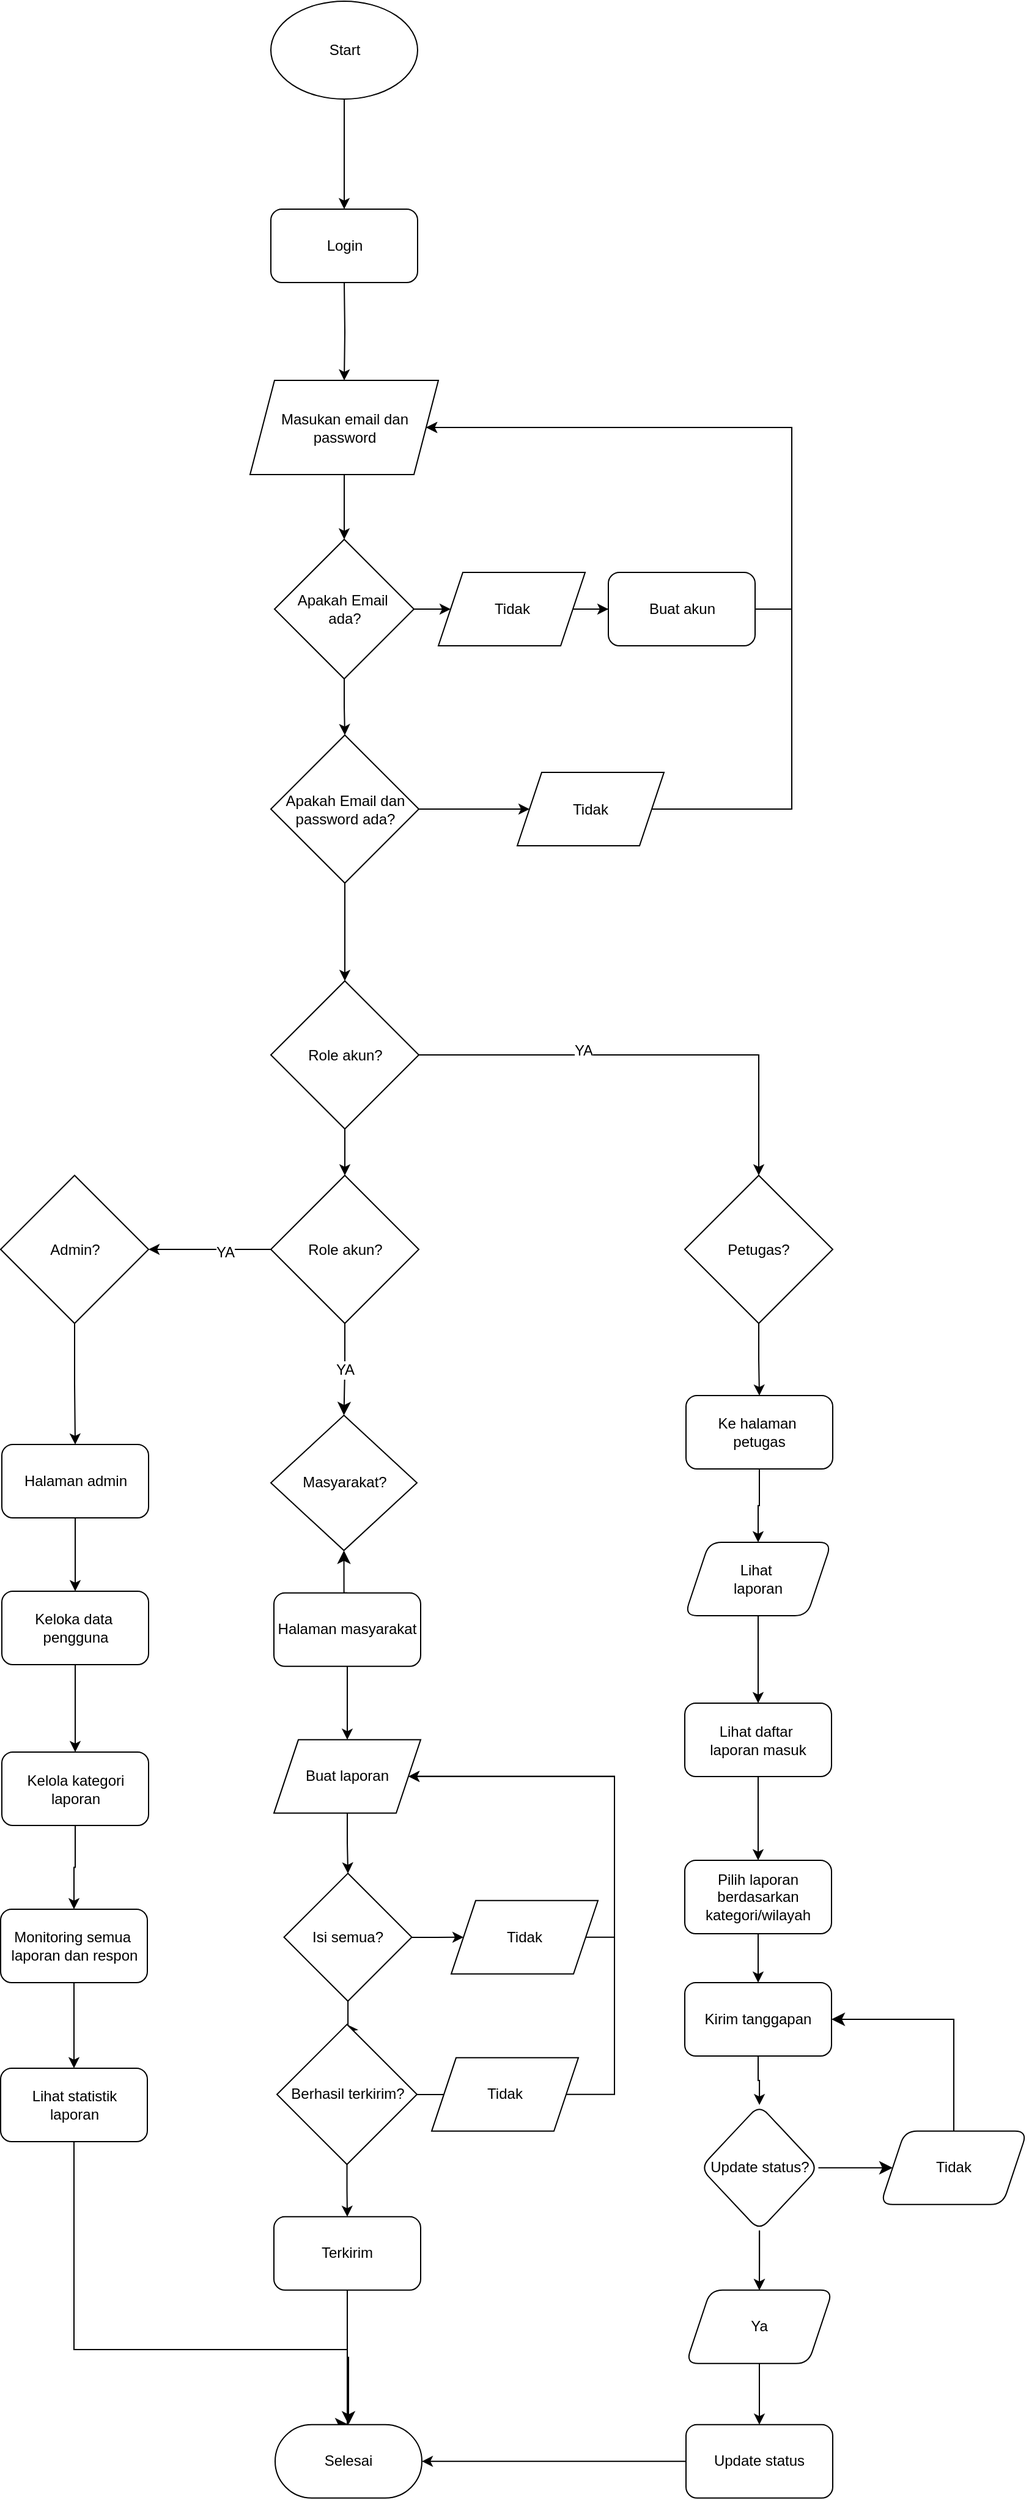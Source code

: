 <mxfile version="28.1.1">
  <diagram name="Halaman-1" id="KejctSHkOfWOJK5oEkC1">
    <mxGraphModel dx="-82" dy="1098" grid="1" gridSize="10" guides="1" tooltips="1" connect="1" arrows="1" fold="1" page="1" pageScale="1" pageWidth="827" pageHeight="1169" background="#FFFFFF" math="0" shadow="0">
      <root>
        <mxCell id="0" />
        <mxCell id="1" parent="0" />
        <mxCell id="xTBfoUBhAIxSv1VB99wt-36" value="" style="edgeStyle=orthogonalEdgeStyle;rounded=0;orthogonalLoop=1;jettySize=auto;html=1;" edge="1" parent="1" source="xTBfoUBhAIxSv1VB99wt-37">
          <mxGeometry relative="1" as="geometry">
            <mxPoint x="2061.5" y="850" as="targetPoint" />
          </mxGeometry>
        </mxCell>
        <mxCell id="xTBfoUBhAIxSv1VB99wt-37" value="Start" style="ellipse;whiteSpace=wrap;html=1;" vertex="1" parent="1">
          <mxGeometry x="2001.5" y="680" width="120" height="80" as="geometry" />
        </mxCell>
        <mxCell id="xTBfoUBhAIxSv1VB99wt-38" value="" style="edgeStyle=orthogonalEdgeStyle;rounded=0;orthogonalLoop=1;jettySize=auto;html=1;" edge="1" parent="1" target="xTBfoUBhAIxSv1VB99wt-40">
          <mxGeometry relative="1" as="geometry">
            <mxPoint x="2061.5" y="910" as="sourcePoint" />
          </mxGeometry>
        </mxCell>
        <mxCell id="xTBfoUBhAIxSv1VB99wt-39" value="" style="edgeStyle=orthogonalEdgeStyle;rounded=0;orthogonalLoop=1;jettySize=auto;html=1;" edge="1" parent="1" source="xTBfoUBhAIxSv1VB99wt-40" target="xTBfoUBhAIxSv1VB99wt-43">
          <mxGeometry relative="1" as="geometry" />
        </mxCell>
        <mxCell id="xTBfoUBhAIxSv1VB99wt-40" value="Masukan email dan password" style="shape=parallelogram;perimeter=parallelogramPerimeter;whiteSpace=wrap;html=1;fixedSize=1;" vertex="1" parent="1">
          <mxGeometry x="1984.5" y="990" width="154" height="77" as="geometry" />
        </mxCell>
        <mxCell id="xTBfoUBhAIxSv1VB99wt-41" value="" style="edgeStyle=orthogonalEdgeStyle;rounded=0;orthogonalLoop=1;jettySize=auto;html=1;" edge="1" parent="1" source="xTBfoUBhAIxSv1VB99wt-43" target="xTBfoUBhAIxSv1VB99wt-46">
          <mxGeometry relative="1" as="geometry" />
        </mxCell>
        <mxCell id="xTBfoUBhAIxSv1VB99wt-42" value="" style="edgeStyle=orthogonalEdgeStyle;rounded=0;orthogonalLoop=1;jettySize=auto;html=1;" edge="1" parent="1" source="xTBfoUBhAIxSv1VB99wt-43" target="xTBfoUBhAIxSv1VB99wt-48">
          <mxGeometry relative="1" as="geometry" />
        </mxCell>
        <mxCell id="xTBfoUBhAIxSv1VB99wt-43" value="Apakah Email&amp;nbsp;&lt;br&gt;ada?" style="rhombus;whiteSpace=wrap;html=1;" vertex="1" parent="1">
          <mxGeometry x="2004.5" y="1120" width="114" height="114" as="geometry" />
        </mxCell>
        <mxCell id="xTBfoUBhAIxSv1VB99wt-44" value="" style="edgeStyle=orthogonalEdgeStyle;rounded=0;orthogonalLoop=1;jettySize=auto;html=1;" edge="1" parent="1" source="xTBfoUBhAIxSv1VB99wt-46" target="xTBfoUBhAIxSv1VB99wt-50">
          <mxGeometry relative="1" as="geometry" />
        </mxCell>
        <mxCell id="xTBfoUBhAIxSv1VB99wt-45" value="" style="edgeStyle=orthogonalEdgeStyle;rounded=0;orthogonalLoop=1;jettySize=auto;html=1;" edge="1" parent="1" source="xTBfoUBhAIxSv1VB99wt-46" target="xTBfoUBhAIxSv1VB99wt-53">
          <mxGeometry relative="1" as="geometry" />
        </mxCell>
        <mxCell id="xTBfoUBhAIxSv1VB99wt-46" value="Apakah Email dan&lt;div&gt;password ada?&lt;/div&gt;" style="rhombus;whiteSpace=wrap;html=1;" vertex="1" parent="1">
          <mxGeometry x="2001.5" y="1280" width="121" height="121" as="geometry" />
        </mxCell>
        <mxCell id="xTBfoUBhAIxSv1VB99wt-47" style="edgeStyle=orthogonalEdgeStyle;rounded=0;orthogonalLoop=1;jettySize=auto;html=1;exitX=1;exitY=0.5;exitDx=0;exitDy=0;" edge="1" parent="1" source="xTBfoUBhAIxSv1VB99wt-48" target="xTBfoUBhAIxSv1VB99wt-76">
          <mxGeometry relative="1" as="geometry" />
        </mxCell>
        <mxCell id="xTBfoUBhAIxSv1VB99wt-48" value="Tidak" style="shape=parallelogram;perimeter=parallelogramPerimeter;whiteSpace=wrap;html=1;fixedSize=1;" vertex="1" parent="1">
          <mxGeometry x="2138.5" y="1147" width="120" height="60" as="geometry" />
        </mxCell>
        <mxCell id="xTBfoUBhAIxSv1VB99wt-49" style="edgeStyle=orthogonalEdgeStyle;rounded=0;orthogonalLoop=1;jettySize=auto;html=1;entryX=1;entryY=0.5;entryDx=0;entryDy=0;" edge="1" parent="1" source="xTBfoUBhAIxSv1VB99wt-50" target="xTBfoUBhAIxSv1VB99wt-40">
          <mxGeometry relative="1" as="geometry">
            <Array as="points">
              <mxPoint x="2427.5" y="1341" />
              <mxPoint x="2427.5" y="1029" />
            </Array>
          </mxGeometry>
        </mxCell>
        <mxCell id="xTBfoUBhAIxSv1VB99wt-50" value="Tidak" style="shape=parallelogram;perimeter=parallelogramPerimeter;whiteSpace=wrap;html=1;fixedSize=1;" vertex="1" parent="1">
          <mxGeometry x="2203" y="1310.5" width="120" height="60" as="geometry" />
        </mxCell>
        <mxCell id="xTBfoUBhAIxSv1VB99wt-51" value="" style="edgeStyle=orthogonalEdgeStyle;rounded=0;orthogonalLoop=1;jettySize=auto;html=1;" edge="1" parent="1" source="xTBfoUBhAIxSv1VB99wt-53" target="xTBfoUBhAIxSv1VB99wt-56">
          <mxGeometry relative="1" as="geometry" />
        </mxCell>
        <mxCell id="xTBfoUBhAIxSv1VB99wt-131" value="YA" style="edgeLabel;html=1;align=center;verticalAlign=middle;resizable=0;points=[];fontSize=12;" vertex="1" connectable="0" parent="xTBfoUBhAIxSv1VB99wt-51">
          <mxGeometry x="-0.286" y="4" relative="1" as="geometry">
            <mxPoint as="offset" />
          </mxGeometry>
        </mxCell>
        <mxCell id="xTBfoUBhAIxSv1VB99wt-52" value="" style="edgeStyle=orthogonalEdgeStyle;rounded=0;orthogonalLoop=1;jettySize=auto;html=1;" edge="1" parent="1" source="xTBfoUBhAIxSv1VB99wt-53" target="xTBfoUBhAIxSv1VB99wt-59">
          <mxGeometry relative="1" as="geometry" />
        </mxCell>
        <mxCell id="xTBfoUBhAIxSv1VB99wt-53" value="Role akun?" style="rhombus;whiteSpace=wrap;html=1;" vertex="1" parent="1">
          <mxGeometry x="2001.5" y="1481" width="121" height="121" as="geometry" />
        </mxCell>
        <mxCell id="xTBfoUBhAIxSv1VB99wt-54" style="edgeStyle=orthogonalEdgeStyle;rounded=0;orthogonalLoop=1;jettySize=auto;html=1;entryX=1;entryY=0.5;entryDx=0;entryDy=0;" edge="1" parent="1" target="xTBfoUBhAIxSv1VB99wt-40">
          <mxGeometry relative="1" as="geometry">
            <mxPoint x="2397.5" y="1177" as="sourcePoint" />
            <Array as="points">
              <mxPoint x="2427.5" y="1177" />
              <mxPoint x="2427.5" y="1029" />
            </Array>
          </mxGeometry>
        </mxCell>
        <mxCell id="xTBfoUBhAIxSv1VB99wt-55" value="" style="edgeStyle=orthogonalEdgeStyle;rounded=0;orthogonalLoop=1;jettySize=auto;html=1;" edge="1" parent="1" source="xTBfoUBhAIxSv1VB99wt-56" target="xTBfoUBhAIxSv1VB99wt-96">
          <mxGeometry relative="1" as="geometry" />
        </mxCell>
        <mxCell id="xTBfoUBhAIxSv1VB99wt-56" value="Petugas?" style="rhombus;whiteSpace=wrap;html=1;" vertex="1" parent="1">
          <mxGeometry x="2340" y="1640" width="121" height="121" as="geometry" />
        </mxCell>
        <mxCell id="xTBfoUBhAIxSv1VB99wt-57" value="" style="edgeStyle=orthogonalEdgeStyle;rounded=0;orthogonalLoop=1;jettySize=auto;html=1;" edge="1" parent="1" source="xTBfoUBhAIxSv1VB99wt-59" target="xTBfoUBhAIxSv1VB99wt-61">
          <mxGeometry relative="1" as="geometry" />
        </mxCell>
        <mxCell id="xTBfoUBhAIxSv1VB99wt-132" value="YA" style="edgeLabel;html=1;align=center;verticalAlign=middle;resizable=0;points=[];fontSize=12;" vertex="1" connectable="0" parent="xTBfoUBhAIxSv1VB99wt-57">
          <mxGeometry x="-0.248" y="2" relative="1" as="geometry">
            <mxPoint as="offset" />
          </mxGeometry>
        </mxCell>
        <mxCell id="xTBfoUBhAIxSv1VB99wt-127" value="YA" style="edgeStyle=orthogonalEdgeStyle;rounded=0;orthogonalLoop=1;jettySize=auto;html=1;exitX=0.5;exitY=1;exitDx=0;exitDy=0;entryX=0.5;entryY=0;entryDx=0;entryDy=0;fontSize=12;startSize=8;endSize=8;" edge="1" parent="1" source="xTBfoUBhAIxSv1VB99wt-59" target="xTBfoUBhAIxSv1VB99wt-126">
          <mxGeometry relative="1" as="geometry" />
        </mxCell>
        <mxCell id="xTBfoUBhAIxSv1VB99wt-59" value="Role akun?" style="rhombus;whiteSpace=wrap;html=1;" vertex="1" parent="1">
          <mxGeometry x="2001.5" y="1640" width="121" height="121" as="geometry" />
        </mxCell>
        <mxCell id="xTBfoUBhAIxSv1VB99wt-60" value="" style="edgeStyle=orthogonalEdgeStyle;rounded=0;orthogonalLoop=1;jettySize=auto;html=1;" edge="1" parent="1" source="xTBfoUBhAIxSv1VB99wt-61" target="xTBfoUBhAIxSv1VB99wt-85">
          <mxGeometry relative="1" as="geometry" />
        </mxCell>
        <mxCell id="xTBfoUBhAIxSv1VB99wt-61" value="Admin?" style="rhombus;whiteSpace=wrap;html=1;" vertex="1" parent="1">
          <mxGeometry x="1780.5" y="1640" width="121" height="121" as="geometry" />
        </mxCell>
        <mxCell id="xTBfoUBhAIxSv1VB99wt-64" value="" style="edgeStyle=orthogonalEdgeStyle;rounded=0;orthogonalLoop=1;jettySize=auto;html=1;" edge="1" parent="1" source="xTBfoUBhAIxSv1VB99wt-65" target="xTBfoUBhAIxSv1VB99wt-68">
          <mxGeometry relative="1" as="geometry" />
        </mxCell>
        <mxCell id="xTBfoUBhAIxSv1VB99wt-65" value="Buat laporan" style="shape=parallelogram;perimeter=parallelogramPerimeter;whiteSpace=wrap;html=1;fixedSize=1;" vertex="1" parent="1">
          <mxGeometry x="2004" y="2101.41" width="120" height="60" as="geometry" />
        </mxCell>
        <mxCell id="xTBfoUBhAIxSv1VB99wt-66" value="" style="edgeStyle=orthogonalEdgeStyle;rounded=0;orthogonalLoop=1;jettySize=auto;html=1;" edge="1" parent="1" source="xTBfoUBhAIxSv1VB99wt-68" target="xTBfoUBhAIxSv1VB99wt-71">
          <mxGeometry relative="1" as="geometry" />
        </mxCell>
        <mxCell id="xTBfoUBhAIxSv1VB99wt-67" value="" style="edgeStyle=orthogonalEdgeStyle;rounded=0;orthogonalLoop=1;jettySize=auto;html=1;" edge="1" parent="1" source="xTBfoUBhAIxSv1VB99wt-68" target="xTBfoUBhAIxSv1VB99wt-81">
          <mxGeometry relative="1" as="geometry" />
        </mxCell>
        <mxCell id="xTBfoUBhAIxSv1VB99wt-68" value="Isi semua?" style="rhombus;whiteSpace=wrap;html=1;" vertex="1" parent="1">
          <mxGeometry x="2012.25" y="2210.66" width="104.5" height="104.5" as="geometry" />
        </mxCell>
        <mxCell id="xTBfoUBhAIxSv1VB99wt-69" value="" style="edgeStyle=orthogonalEdgeStyle;rounded=0;orthogonalLoop=1;jettySize=auto;html=1;" edge="1" parent="1" source="xTBfoUBhAIxSv1VB99wt-71" target="xTBfoUBhAIxSv1VB99wt-74">
          <mxGeometry relative="1" as="geometry" />
        </mxCell>
        <mxCell id="xTBfoUBhAIxSv1VB99wt-70" value="" style="edgeStyle=orthogonalEdgeStyle;rounded=0;orthogonalLoop=1;jettySize=auto;html=1;" edge="1" parent="1" source="xTBfoUBhAIxSv1VB99wt-71" target="xTBfoUBhAIxSv1VB99wt-83">
          <mxGeometry relative="1" as="geometry" />
        </mxCell>
        <mxCell id="xTBfoUBhAIxSv1VB99wt-71" value="Berhasil terkirim?" style="rhombus;whiteSpace=wrap;html=1;" vertex="1" parent="1">
          <mxGeometry x="2006.5" y="2334.16" width="114.5" height="114.5" as="geometry" />
        </mxCell>
        <mxCell id="xTBfoUBhAIxSv1VB99wt-129" style="edgeStyle=orthogonalEdgeStyle;rounded=0;orthogonalLoop=1;jettySize=auto;html=1;entryX=0.5;entryY=0;entryDx=0;entryDy=0;fontSize=12;startSize=8;endSize=8;" edge="1" parent="1" source="xTBfoUBhAIxSv1VB99wt-74" target="xTBfoUBhAIxSv1VB99wt-112">
          <mxGeometry relative="1" as="geometry" />
        </mxCell>
        <mxCell id="xTBfoUBhAIxSv1VB99wt-74" value="Terkirim" style="rounded=1;whiteSpace=wrap;html=1;" vertex="1" parent="1">
          <mxGeometry x="2004" y="2491.41" width="120" height="60" as="geometry" />
        </mxCell>
        <mxCell id="xTBfoUBhAIxSv1VB99wt-75" value="Login" style="rounded=1;whiteSpace=wrap;html=1;" vertex="1" parent="1">
          <mxGeometry x="2001.5" y="850" width="120" height="60" as="geometry" />
        </mxCell>
        <mxCell id="xTBfoUBhAIxSv1VB99wt-76" value="Buat akun" style="rounded=1;whiteSpace=wrap;html=1;" vertex="1" parent="1">
          <mxGeometry x="2277.5" y="1147" width="120" height="60" as="geometry" />
        </mxCell>
        <mxCell id="xTBfoUBhAIxSv1VB99wt-77" style="edgeStyle=orthogonalEdgeStyle;rounded=0;orthogonalLoop=1;jettySize=auto;html=1;entryX=0.5;entryY=0;entryDx=0;entryDy=0;" edge="1" parent="1" source="xTBfoUBhAIxSv1VB99wt-78" target="xTBfoUBhAIxSv1VB99wt-65">
          <mxGeometry relative="1" as="geometry" />
        </mxCell>
        <mxCell id="xTBfoUBhAIxSv1VB99wt-128" style="edgeStyle=orthogonalEdgeStyle;rounded=0;orthogonalLoop=1;jettySize=auto;html=1;exitX=0.5;exitY=0;exitDx=0;exitDy=0;entryX=0.5;entryY=1;entryDx=0;entryDy=0;fontSize=12;startSize=8;endSize=8;" edge="1" parent="1" source="xTBfoUBhAIxSv1VB99wt-78" target="xTBfoUBhAIxSv1VB99wt-126">
          <mxGeometry relative="1" as="geometry" />
        </mxCell>
        <mxCell id="xTBfoUBhAIxSv1VB99wt-78" value="Halaman masyarakat" style="rounded=1;whiteSpace=wrap;html=1;" vertex="1" parent="1">
          <mxGeometry x="2004" y="1981.41" width="120" height="60" as="geometry" />
        </mxCell>
        <mxCell id="xTBfoUBhAIxSv1VB99wt-80" style="edgeStyle=orthogonalEdgeStyle;rounded=0;orthogonalLoop=1;jettySize=auto;html=1;entryX=1;entryY=0.5;entryDx=0;entryDy=0;" edge="1" parent="1" source="xTBfoUBhAIxSv1VB99wt-81" target="xTBfoUBhAIxSv1VB99wt-65">
          <mxGeometry relative="1" as="geometry">
            <Array as="points">
              <mxPoint x="2282.5" y="2262.41" />
              <mxPoint x="2282.5" y="2131.41" />
            </Array>
          </mxGeometry>
        </mxCell>
        <mxCell id="xTBfoUBhAIxSv1VB99wt-81" value="Tidak" style="shape=parallelogram;perimeter=parallelogramPerimeter;whiteSpace=wrap;html=1;fixedSize=1;" vertex="1" parent="1">
          <mxGeometry x="2149" y="2232.91" width="120" height="60" as="geometry" />
        </mxCell>
        <mxCell id="xTBfoUBhAIxSv1VB99wt-82" style="edgeStyle=orthogonalEdgeStyle;rounded=0;orthogonalLoop=1;jettySize=auto;html=1;entryX=1;entryY=0.5;entryDx=0;entryDy=0;" edge="1" parent="1" source="xTBfoUBhAIxSv1VB99wt-83" target="xTBfoUBhAIxSv1VB99wt-65">
          <mxGeometry relative="1" as="geometry">
            <Array as="points">
              <mxPoint x="2282.5" y="2391.41" />
              <mxPoint x="2282.5" y="2131.41" />
            </Array>
          </mxGeometry>
        </mxCell>
        <mxCell id="xTBfoUBhAIxSv1VB99wt-83" value="Tidak" style="shape=parallelogram;perimeter=parallelogramPerimeter;whiteSpace=wrap;html=1;fixedSize=1;" vertex="1" parent="1">
          <mxGeometry x="2133" y="2361.41" width="120" height="60" as="geometry" />
        </mxCell>
        <mxCell id="xTBfoUBhAIxSv1VB99wt-84" value="" style="edgeStyle=orthogonalEdgeStyle;rounded=0;orthogonalLoop=1;jettySize=auto;html=1;" edge="1" parent="1" source="xTBfoUBhAIxSv1VB99wt-85" target="xTBfoUBhAIxSv1VB99wt-87">
          <mxGeometry relative="1" as="geometry" />
        </mxCell>
        <mxCell id="xTBfoUBhAIxSv1VB99wt-85" value="Halaman admin" style="rounded=1;whiteSpace=wrap;html=1;" vertex="1" parent="1">
          <mxGeometry x="1781.5" y="1860" width="120" height="60" as="geometry" />
        </mxCell>
        <mxCell id="xTBfoUBhAIxSv1VB99wt-86" value="" style="edgeStyle=orthogonalEdgeStyle;rounded=0;orthogonalLoop=1;jettySize=auto;html=1;" edge="1" parent="1" source="xTBfoUBhAIxSv1VB99wt-87" target="xTBfoUBhAIxSv1VB99wt-89">
          <mxGeometry relative="1" as="geometry" />
        </mxCell>
        <mxCell id="xTBfoUBhAIxSv1VB99wt-87" value="Keloka data&amp;nbsp;&lt;div&gt;pengguna&lt;/div&gt;" style="rounded=1;whiteSpace=wrap;html=1;" vertex="1" parent="1">
          <mxGeometry x="1781.5" y="1980" width="120" height="60" as="geometry" />
        </mxCell>
        <mxCell id="xTBfoUBhAIxSv1VB99wt-88" value="" style="edgeStyle=orthogonalEdgeStyle;rounded=0;orthogonalLoop=1;jettySize=auto;html=1;" edge="1" parent="1" source="xTBfoUBhAIxSv1VB99wt-89" target="xTBfoUBhAIxSv1VB99wt-91">
          <mxGeometry relative="1" as="geometry" />
        </mxCell>
        <mxCell id="xTBfoUBhAIxSv1VB99wt-89" value="Kelola kategori&lt;div&gt;laporan&lt;/div&gt;" style="rounded=1;whiteSpace=wrap;html=1;" vertex="1" parent="1">
          <mxGeometry x="1781.5" y="2111.5" width="120" height="60" as="geometry" />
        </mxCell>
        <mxCell id="xTBfoUBhAIxSv1VB99wt-90" value="" style="edgeStyle=orthogonalEdgeStyle;rounded=0;orthogonalLoop=1;jettySize=auto;html=1;" edge="1" parent="1" source="xTBfoUBhAIxSv1VB99wt-91" target="xTBfoUBhAIxSv1VB99wt-93">
          <mxGeometry relative="1" as="geometry" />
        </mxCell>
        <mxCell id="xTBfoUBhAIxSv1VB99wt-91" value="Monitoring semua&amp;nbsp;&lt;div&gt;laporan dan respon&lt;/div&gt;" style="rounded=1;whiteSpace=wrap;html=1;" vertex="1" parent="1">
          <mxGeometry x="1780.5" y="2240" width="120" height="60" as="geometry" />
        </mxCell>
        <mxCell id="xTBfoUBhAIxSv1VB99wt-130" style="edgeStyle=orthogonalEdgeStyle;rounded=0;orthogonalLoop=1;jettySize=auto;html=1;exitX=0.5;exitY=1;exitDx=0;exitDy=0;entryX=0.5;entryY=0;entryDx=0;entryDy=0;fontSize=12;startSize=8;endSize=8;" edge="1" parent="1" source="xTBfoUBhAIxSv1VB99wt-93" target="xTBfoUBhAIxSv1VB99wt-112">
          <mxGeometry relative="1" as="geometry">
            <Array as="points">
              <mxPoint x="1841" y="2600" />
              <mxPoint x="2064" y="2600" />
            </Array>
          </mxGeometry>
        </mxCell>
        <mxCell id="xTBfoUBhAIxSv1VB99wt-93" value="Lihat statistik&lt;div&gt;laporan&lt;/div&gt;" style="rounded=1;whiteSpace=wrap;html=1;" vertex="1" parent="1">
          <mxGeometry x="1780.5" y="2370" width="120" height="60" as="geometry" />
        </mxCell>
        <mxCell id="xTBfoUBhAIxSv1VB99wt-95" value="" style="edgeStyle=orthogonalEdgeStyle;rounded=0;orthogonalLoop=1;jettySize=auto;html=1;" edge="1" parent="1" source="xTBfoUBhAIxSv1VB99wt-96" target="xTBfoUBhAIxSv1VB99wt-98">
          <mxGeometry relative="1" as="geometry" />
        </mxCell>
        <mxCell id="xTBfoUBhAIxSv1VB99wt-96" value="Ke halaman&amp;nbsp;&lt;div&gt;petugas&lt;/div&gt;" style="rounded=1;whiteSpace=wrap;html=1;" vertex="1" parent="1">
          <mxGeometry x="2341" y="1820" width="120" height="60" as="geometry" />
        </mxCell>
        <mxCell id="xTBfoUBhAIxSv1VB99wt-97" value="" style="edgeStyle=orthogonalEdgeStyle;rounded=0;orthogonalLoop=1;jettySize=auto;html=1;" edge="1" parent="1" source="xTBfoUBhAIxSv1VB99wt-98" target="xTBfoUBhAIxSv1VB99wt-100">
          <mxGeometry relative="1" as="geometry" />
        </mxCell>
        <mxCell id="xTBfoUBhAIxSv1VB99wt-98" value="Lihat&amp;nbsp;&lt;div&gt;laporan&lt;/div&gt;" style="shape=parallelogram;perimeter=parallelogramPerimeter;whiteSpace=wrap;html=1;fixedSize=1;rounded=1;" vertex="1" parent="1">
          <mxGeometry x="2340" y="1940" width="120" height="60" as="geometry" />
        </mxCell>
        <mxCell id="xTBfoUBhAIxSv1VB99wt-99" value="" style="edgeStyle=orthogonalEdgeStyle;rounded=0;orthogonalLoop=1;jettySize=auto;html=1;" edge="1" parent="1" source="xTBfoUBhAIxSv1VB99wt-100" target="xTBfoUBhAIxSv1VB99wt-102">
          <mxGeometry relative="1" as="geometry" />
        </mxCell>
        <mxCell id="xTBfoUBhAIxSv1VB99wt-100" value="Lihat daftar&amp;nbsp;&lt;div&gt;laporan masuk&lt;/div&gt;" style="whiteSpace=wrap;html=1;rounded=1;" vertex="1" parent="1">
          <mxGeometry x="2340" y="2071.5" width="120" height="60" as="geometry" />
        </mxCell>
        <mxCell id="xTBfoUBhAIxSv1VB99wt-101" value="" style="edgeStyle=orthogonalEdgeStyle;rounded=0;orthogonalLoop=1;jettySize=auto;html=1;" edge="1" parent="1" source="xTBfoUBhAIxSv1VB99wt-102" target="xTBfoUBhAIxSv1VB99wt-104">
          <mxGeometry relative="1" as="geometry" />
        </mxCell>
        <mxCell id="xTBfoUBhAIxSv1VB99wt-102" value="Pilih laporan berdasarkan kategori/wilayah" style="whiteSpace=wrap;html=1;rounded=1;" vertex="1" parent="1">
          <mxGeometry x="2340" y="2200" width="120" height="60" as="geometry" />
        </mxCell>
        <mxCell id="xTBfoUBhAIxSv1VB99wt-103" value="" style="edgeStyle=orthogonalEdgeStyle;rounded=0;orthogonalLoop=1;jettySize=auto;html=1;" edge="1" parent="1" source="xTBfoUBhAIxSv1VB99wt-104" target="xTBfoUBhAIxSv1VB99wt-107">
          <mxGeometry relative="1" as="geometry" />
        </mxCell>
        <mxCell id="xTBfoUBhAIxSv1VB99wt-104" value="Kirim tanggapan" style="whiteSpace=wrap;html=1;rounded=1;" vertex="1" parent="1">
          <mxGeometry x="2340" y="2300" width="120" height="60" as="geometry" />
        </mxCell>
        <mxCell id="xTBfoUBhAIxSv1VB99wt-105" value="" style="edgeStyle=orthogonalEdgeStyle;rounded=0;orthogonalLoop=1;jettySize=auto;html=1;" edge="1" parent="1" source="xTBfoUBhAIxSv1VB99wt-107" target="xTBfoUBhAIxSv1VB99wt-109">
          <mxGeometry relative="1" as="geometry" />
        </mxCell>
        <mxCell id="xTBfoUBhAIxSv1VB99wt-108" value="" style="edgeStyle=orthogonalEdgeStyle;rounded=0;orthogonalLoop=1;jettySize=auto;html=1;" edge="1" parent="1" source="xTBfoUBhAIxSv1VB99wt-109" target="xTBfoUBhAIxSv1VB99wt-111">
          <mxGeometry relative="1" as="geometry" />
        </mxCell>
        <mxCell id="xTBfoUBhAIxSv1VB99wt-110" value="" style="edgeStyle=orthogonalEdgeStyle;rounded=0;orthogonalLoop=1;jettySize=auto;html=1;" edge="1" parent="1" source="xTBfoUBhAIxSv1VB99wt-111" target="xTBfoUBhAIxSv1VB99wt-112">
          <mxGeometry relative="1" as="geometry" />
        </mxCell>
        <mxCell id="xTBfoUBhAIxSv1VB99wt-111" value="Update status" style="whiteSpace=wrap;html=1;rounded=1;" vertex="1" parent="1">
          <mxGeometry x="2341" y="2661.405" width="120" height="60" as="geometry" />
        </mxCell>
        <mxCell id="xTBfoUBhAIxSv1VB99wt-112" value="Selesai" style="whiteSpace=wrap;html=1;rounded=1;arcSize=50;" vertex="1" parent="1">
          <mxGeometry x="2005" y="2661.405" width="120" height="60" as="geometry" />
        </mxCell>
        <mxCell id="xTBfoUBhAIxSv1VB99wt-136" style="edgeStyle=orthogonalEdgeStyle;rounded=0;orthogonalLoop=1;jettySize=auto;html=1;exitX=0.5;exitY=0;exitDx=0;exitDy=0;entryX=1;entryY=0.5;entryDx=0;entryDy=0;fontSize=12;startSize=8;endSize=8;" edge="1" parent="1" source="xTBfoUBhAIxSv1VB99wt-114" target="xTBfoUBhAIxSv1VB99wt-104">
          <mxGeometry relative="1" as="geometry" />
        </mxCell>
        <mxCell id="xTBfoUBhAIxSv1VB99wt-114" value="Tidak" style="shape=parallelogram;perimeter=parallelogramPerimeter;whiteSpace=wrap;html=1;fixedSize=1;rounded=1;" vertex="1" parent="1">
          <mxGeometry x="2500" y="2421.405" width="120" height="60" as="geometry" />
        </mxCell>
        <mxCell id="xTBfoUBhAIxSv1VB99wt-135" value="" style="edgeStyle=none;curved=1;rounded=0;orthogonalLoop=1;jettySize=auto;html=1;fontSize=12;startSize=8;endSize=8;" edge="1" parent="1" source="xTBfoUBhAIxSv1VB99wt-107" target="xTBfoUBhAIxSv1VB99wt-114">
          <mxGeometry relative="1" as="geometry" />
        </mxCell>
        <mxCell id="xTBfoUBhAIxSv1VB99wt-107" value="Update status?" style="rhombus;whiteSpace=wrap;html=1;rounded=1;" vertex="1" parent="1">
          <mxGeometry x="2352.75" y="2400" width="96.5" height="102.81" as="geometry" />
        </mxCell>
        <mxCell id="xTBfoUBhAIxSv1VB99wt-123" value="" style="edgeStyle=orthogonalEdgeStyle;rounded=0;orthogonalLoop=1;jettySize=auto;html=1;" edge="1" parent="1" source="xTBfoUBhAIxSv1VB99wt-107" target="xTBfoUBhAIxSv1VB99wt-109">
          <mxGeometry relative="1" as="geometry">
            <mxPoint x="2449" y="2451.41" as="sourcePoint" />
            <mxPoint x="2621" y="2625.41" as="targetPoint" />
          </mxGeometry>
        </mxCell>
        <mxCell id="xTBfoUBhAIxSv1VB99wt-109" value="Ya" style="shape=parallelogram;perimeter=parallelogramPerimeter;whiteSpace=wrap;html=1;fixedSize=1;rounded=1;" vertex="1" parent="1">
          <mxGeometry x="2341" y="2551.405" width="120" height="60" as="geometry" />
        </mxCell>
        <mxCell id="xTBfoUBhAIxSv1VB99wt-126" value="Masyarakat?" style="rhombus;whiteSpace=wrap;html=1;" vertex="1" parent="1">
          <mxGeometry x="2001.5" y="1836.16" width="119.5" height="110.5" as="geometry" />
        </mxCell>
      </root>
    </mxGraphModel>
  </diagram>
</mxfile>
